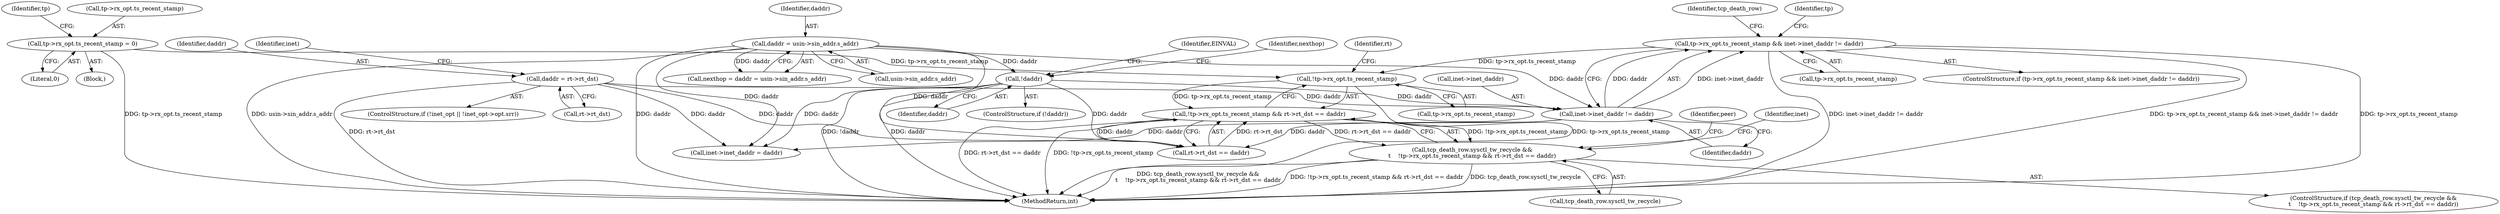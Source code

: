 digraph "0_linux_f6d8bd051c391c1c0458a30b2a7abcd939329259_29@pointer" {
"1000324" [label="(Call,!tp->rx_opt.ts_recent_stamp)"];
"1000306" [label="(Call,tp->rx_opt.ts_recent_stamp = 0)"];
"1000287" [label="(Call,tp->rx_opt.ts_recent_stamp && inet->inet_daddr != daddr)"];
"1000293" [label="(Call,inet->inet_daddr != daddr)"];
"1000178" [label="(Call,!daddr)"];
"1000153" [label="(Call,daddr = usin->sin_addr.s_addr)"];
"1000262" [label="(Call,daddr = rt->rt_dst)"];
"1000323" [label="(Call,!tp->rx_opt.ts_recent_stamp && rt->rt_dst == daddr)"];
"1000319" [label="(Call,tcp_death_row.sysctl_tw_recycle &&\n\t    !tp->rx_opt.ts_recent_stamp && rt->rt_dst == daddr)"];
"1000182" [label="(Identifier,EINVAL)"];
"1000177" [label="(ControlStructure,if (!daddr))"];
"1000523" [label="(MethodReturn,int)"];
"1000330" [label="(Call,rt->rt_dst == daddr)"];
"1000332" [label="(Identifier,rt)"];
"1000288" [label="(Call,tp->rx_opt.ts_recent_stamp)"];
"1000178" [label="(Call,!daddr)"];
"1000263" [label="(Identifier,daddr)"];
"1000307" [label="(Call,tp->rx_opt.ts_recent_stamp)"];
"1000320" [label="(Call,tcp_death_row.sysctl_tw_recycle)"];
"1000153" [label="(Call,daddr = usin->sin_addr.s_addr)"];
"1000151" [label="(Call,nexthop = daddr = usin->sin_addr.s_addr)"];
"1000270" [label="(Identifier,inet)"];
"1000252" [label="(ControlStructure,if (!inet_opt || !inet_opt->opt.srr))"];
"1000184" [label="(Identifier,nexthop)"];
"1000325" [label="(Call,tp->rx_opt.ts_recent_stamp)"];
"1000324" [label="(Call,!tp->rx_opt.ts_recent_stamp)"];
"1000294" [label="(Call,inet->inet_daddr)"];
"1000306" [label="(Call,tp->rx_opt.ts_recent_stamp = 0)"];
"1000297" [label="(Identifier,daddr)"];
"1000338" [label="(Identifier,peer)"];
"1000315" [label="(Identifier,tp)"];
"1000154" [label="(Identifier,daddr)"];
"1000302" [label="(Identifier,tp)"];
"1000318" [label="(ControlStructure,if (tcp_death_row.sysctl_tw_recycle &&\n\t    !tp->rx_opt.ts_recent_stamp && rt->rt_dst == daddr))"];
"1000155" [label="(Call,usin->sin_addr.s_addr)"];
"1000293" [label="(Call,inet->inet_daddr != daddr)"];
"1000287" [label="(Call,tp->rx_opt.ts_recent_stamp && inet->inet_daddr != daddr)"];
"1000321" [label="(Identifier,tcp_death_row)"];
"1000319" [label="(Call,tcp_death_row.sysctl_tw_recycle &&\n\t    !tp->rx_opt.ts_recent_stamp && rt->rt_dst == daddr)"];
"1000382" [label="(Call,inet->inet_daddr = daddr)"];
"1000377" [label="(Identifier,inet)"];
"1000264" [label="(Call,rt->rt_dst)"];
"1000262" [label="(Call,daddr = rt->rt_dst)"];
"1000323" [label="(Call,!tp->rx_opt.ts_recent_stamp && rt->rt_dst == daddr)"];
"1000312" [label="(Literal,0)"];
"1000298" [label="(Block,)"];
"1000286" [label="(ControlStructure,if (tp->rx_opt.ts_recent_stamp && inet->inet_daddr != daddr))"];
"1000179" [label="(Identifier,daddr)"];
"1000324" -> "1000323"  [label="AST: "];
"1000324" -> "1000325"  [label="CFG: "];
"1000325" -> "1000324"  [label="AST: "];
"1000332" -> "1000324"  [label="CFG: "];
"1000323" -> "1000324"  [label="CFG: "];
"1000324" -> "1000523"  [label="DDG: tp->rx_opt.ts_recent_stamp"];
"1000324" -> "1000323"  [label="DDG: tp->rx_opt.ts_recent_stamp"];
"1000306" -> "1000324"  [label="DDG: tp->rx_opt.ts_recent_stamp"];
"1000287" -> "1000324"  [label="DDG: tp->rx_opt.ts_recent_stamp"];
"1000306" -> "1000298"  [label="AST: "];
"1000306" -> "1000312"  [label="CFG: "];
"1000307" -> "1000306"  [label="AST: "];
"1000312" -> "1000306"  [label="AST: "];
"1000315" -> "1000306"  [label="CFG: "];
"1000306" -> "1000523"  [label="DDG: tp->rx_opt.ts_recent_stamp"];
"1000287" -> "1000286"  [label="AST: "];
"1000287" -> "1000288"  [label="CFG: "];
"1000287" -> "1000293"  [label="CFG: "];
"1000288" -> "1000287"  [label="AST: "];
"1000293" -> "1000287"  [label="AST: "];
"1000302" -> "1000287"  [label="CFG: "];
"1000321" -> "1000287"  [label="CFG: "];
"1000287" -> "1000523"  [label="DDG: inet->inet_daddr != daddr"];
"1000287" -> "1000523"  [label="DDG: tp->rx_opt.ts_recent_stamp && inet->inet_daddr != daddr"];
"1000287" -> "1000523"  [label="DDG: tp->rx_opt.ts_recent_stamp"];
"1000293" -> "1000287"  [label="DDG: inet->inet_daddr"];
"1000293" -> "1000287"  [label="DDG: daddr"];
"1000293" -> "1000297"  [label="CFG: "];
"1000294" -> "1000293"  [label="AST: "];
"1000297" -> "1000293"  [label="AST: "];
"1000178" -> "1000293"  [label="DDG: daddr"];
"1000262" -> "1000293"  [label="DDG: daddr"];
"1000153" -> "1000293"  [label="DDG: daddr"];
"1000293" -> "1000330"  [label="DDG: daddr"];
"1000293" -> "1000382"  [label="DDG: daddr"];
"1000178" -> "1000177"  [label="AST: "];
"1000178" -> "1000179"  [label="CFG: "];
"1000179" -> "1000178"  [label="AST: "];
"1000182" -> "1000178"  [label="CFG: "];
"1000184" -> "1000178"  [label="CFG: "];
"1000178" -> "1000523"  [label="DDG: !daddr"];
"1000178" -> "1000523"  [label="DDG: daddr"];
"1000153" -> "1000178"  [label="DDG: daddr"];
"1000178" -> "1000330"  [label="DDG: daddr"];
"1000178" -> "1000382"  [label="DDG: daddr"];
"1000153" -> "1000151"  [label="AST: "];
"1000153" -> "1000155"  [label="CFG: "];
"1000154" -> "1000153"  [label="AST: "];
"1000155" -> "1000153"  [label="AST: "];
"1000151" -> "1000153"  [label="CFG: "];
"1000153" -> "1000523"  [label="DDG: usin->sin_addr.s_addr"];
"1000153" -> "1000523"  [label="DDG: daddr"];
"1000153" -> "1000151"  [label="DDG: daddr"];
"1000153" -> "1000330"  [label="DDG: daddr"];
"1000153" -> "1000382"  [label="DDG: daddr"];
"1000262" -> "1000252"  [label="AST: "];
"1000262" -> "1000264"  [label="CFG: "];
"1000263" -> "1000262"  [label="AST: "];
"1000264" -> "1000262"  [label="AST: "];
"1000270" -> "1000262"  [label="CFG: "];
"1000262" -> "1000523"  [label="DDG: rt->rt_dst"];
"1000262" -> "1000330"  [label="DDG: daddr"];
"1000262" -> "1000382"  [label="DDG: daddr"];
"1000323" -> "1000319"  [label="AST: "];
"1000323" -> "1000330"  [label="CFG: "];
"1000330" -> "1000323"  [label="AST: "];
"1000319" -> "1000323"  [label="CFG: "];
"1000323" -> "1000523"  [label="DDG: rt->rt_dst == daddr"];
"1000323" -> "1000523"  [label="DDG: !tp->rx_opt.ts_recent_stamp"];
"1000323" -> "1000319"  [label="DDG: !tp->rx_opt.ts_recent_stamp"];
"1000323" -> "1000319"  [label="DDG: rt->rt_dst == daddr"];
"1000330" -> "1000323"  [label="DDG: rt->rt_dst"];
"1000330" -> "1000323"  [label="DDG: daddr"];
"1000319" -> "1000318"  [label="AST: "];
"1000319" -> "1000320"  [label="CFG: "];
"1000320" -> "1000319"  [label="AST: "];
"1000338" -> "1000319"  [label="CFG: "];
"1000377" -> "1000319"  [label="CFG: "];
"1000319" -> "1000523"  [label="DDG: tcp_death_row.sysctl_tw_recycle &&\n\t    !tp->rx_opt.ts_recent_stamp && rt->rt_dst == daddr"];
"1000319" -> "1000523"  [label="DDG: !tp->rx_opt.ts_recent_stamp && rt->rt_dst == daddr"];
"1000319" -> "1000523"  [label="DDG: tcp_death_row.sysctl_tw_recycle"];
}
